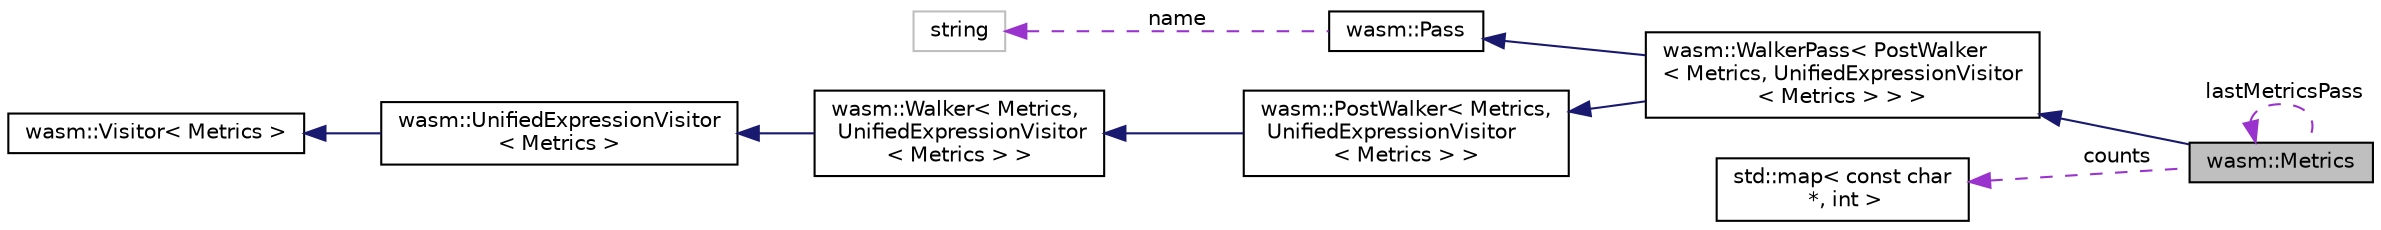 digraph "wasm::Metrics"
{
  edge [fontname="Helvetica",fontsize="10",labelfontname="Helvetica",labelfontsize="10"];
  node [fontname="Helvetica",fontsize="10",shape=record];
  rankdir="LR";
  Node7 [label="wasm::Metrics",height=0.2,width=0.4,color="black", fillcolor="grey75", style="filled", fontcolor="black"];
  Node8 -> Node7 [dir="back",color="midnightblue",fontsize="10",style="solid"];
  Node8 [label="wasm::WalkerPass\< PostWalker\l\< Metrics, UnifiedExpressionVisitor\l\< Metrics \> \> \>",height=0.2,width=0.4,color="black", fillcolor="white", style="filled",URL="$classwasm_1_1_walker_pass.html"];
  Node9 -> Node8 [dir="back",color="midnightblue",fontsize="10",style="solid"];
  Node9 [label="wasm::Pass",height=0.2,width=0.4,color="black", fillcolor="white", style="filled",URL="$classwasm_1_1_pass.html"];
  Node10 -> Node9 [dir="back",color="darkorchid3",fontsize="10",style="dashed",label=" name" ];
  Node10 [label="string",height=0.2,width=0.4,color="grey75", fillcolor="white", style="filled"];
  Node11 -> Node8 [dir="back",color="midnightblue",fontsize="10",style="solid"];
  Node11 [label="wasm::PostWalker\< Metrics,\l UnifiedExpressionVisitor\l\< Metrics \> \>",height=0.2,width=0.4,color="black", fillcolor="white", style="filled",URL="$structwasm_1_1_post_walker.html"];
  Node12 -> Node11 [dir="back",color="midnightblue",fontsize="10",style="solid"];
  Node12 [label="wasm::Walker\< Metrics,\l UnifiedExpressionVisitor\l\< Metrics \> \>",height=0.2,width=0.4,color="black", fillcolor="white", style="filled",URL="$structwasm_1_1_walker.html"];
  Node13 -> Node12 [dir="back",color="midnightblue",fontsize="10",style="solid"];
  Node13 [label="wasm::UnifiedExpressionVisitor\l\< Metrics \>",height=0.2,width=0.4,color="black", fillcolor="white", style="filled",URL="$structwasm_1_1_unified_expression_visitor.html"];
  Node14 -> Node13 [dir="back",color="midnightblue",fontsize="10",style="solid"];
  Node14 [label="wasm::Visitor\< Metrics \>",height=0.2,width=0.4,color="black", fillcolor="white", style="filled",URL="$structwasm_1_1_visitor.html"];
  Node15 -> Node7 [dir="back",color="darkorchid3",fontsize="10",style="dashed",label=" counts" ];
  Node15 [label="std::map\< const char\l *, int \>",height=0.2,width=0.4,color="black", fillcolor="white", style="filled",URL="$classstd_1_1map.html"];
  Node7 -> Node7 [dir="back",color="darkorchid3",fontsize="10",style="dashed",label=" lastMetricsPass" ];
}
